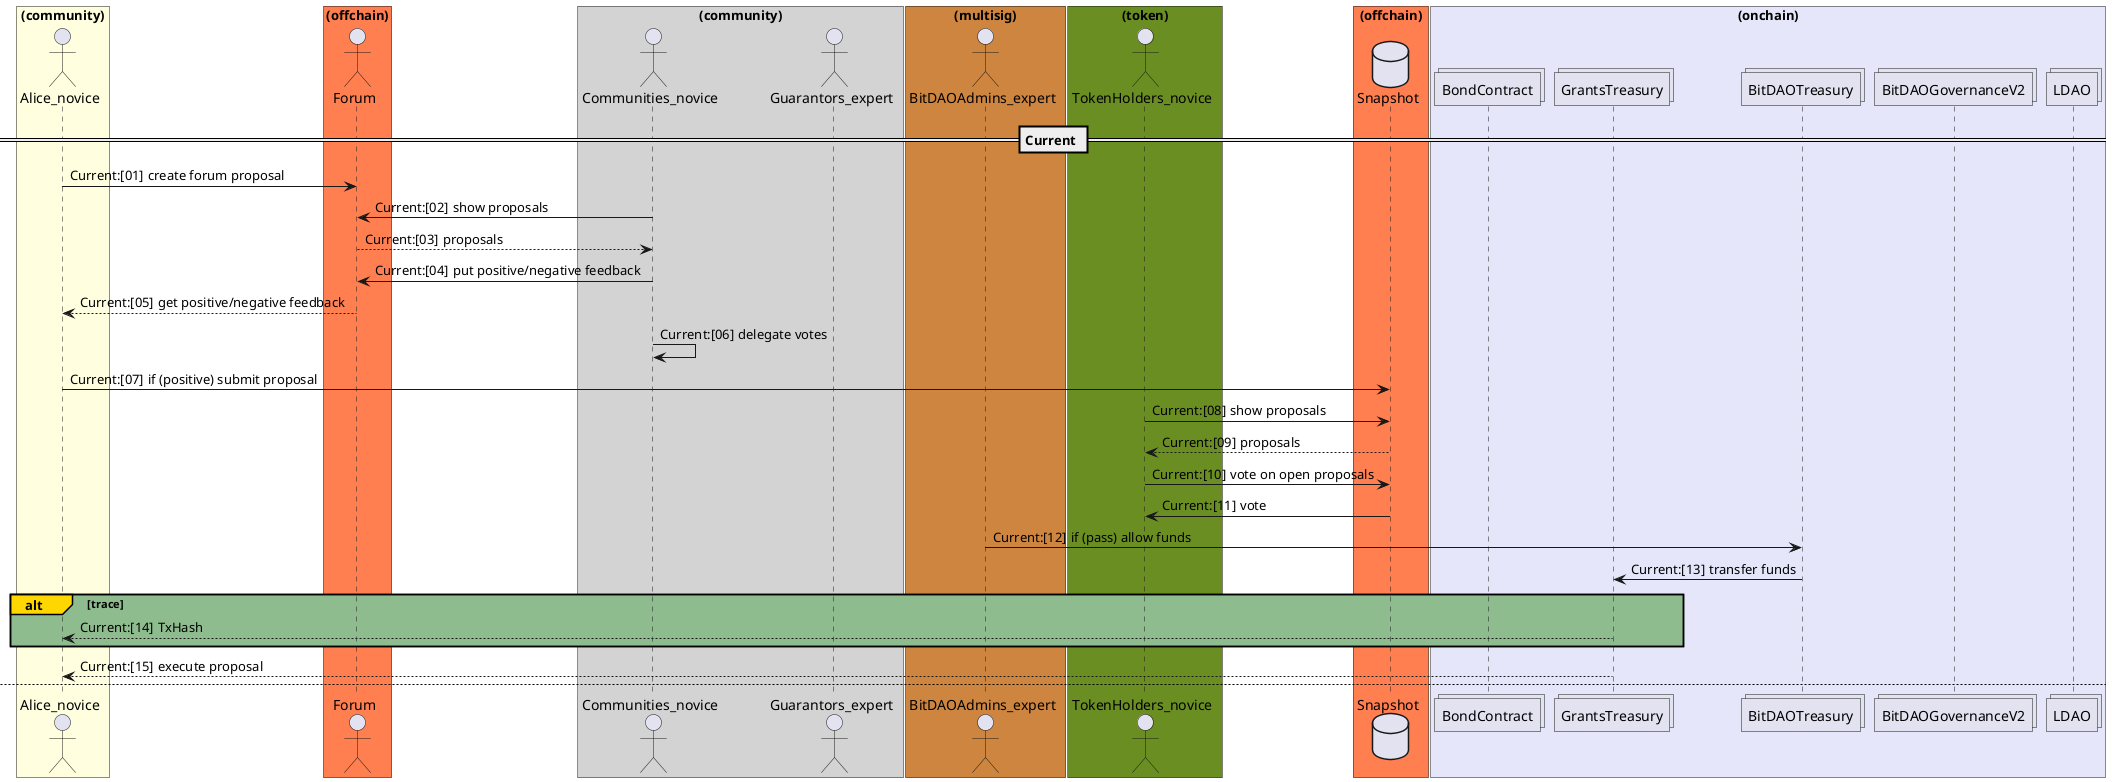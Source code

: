 @startuml
'https://plantuml.com/sequence-diagram
box "(community)" #LightYellow
actor Alice_novice as alice
end box

box "(offchain)" #Coral
actor Forum as forum
end box

box "(community)" #LightGray
actor Communities_novice as community
actor Guarantors_expert as guarantor
end box

box "(multisig)" #Peru
actor BitDAOAdmins_expert as bitdaoadmin
end box

box "(token)" #OliveDrab
actor TokenHolders_novice as tokenholders
endbox

box "(offchain)" #Coral
database Snapshot as snapshot
end box

box "(onchain)" #Lavender
collections BondContract as bondcontract
'collections RewardContract as rewardcontract
'collections InsuranceContract as insurancecontract
collections GrantsTreasury as grantstreasury
collections BitDAOTreasury as bitdaotreasury
collections BitDAOGovernanceV2 as bitdaogovernance
collections LDAO
end box

autonumber "Current:[00]"

== Current ==

alice -> forum: create forum proposal

community -> forum: show proposals
community <-- forum: proposals
community -> forum: put positive/negative feedback

alice <-- forum: get positive/negative feedback

community -> community: delegate votes

alice -> snapshot: if (positive) submit proposal

tokenholders -> snapshot: show proposals
tokenholders <-- snapshot: proposals
tokenholders -> snapshot: vote on open proposals
tokenholders <- snapshot: vote
bitdaoadmin -> bitdaotreasury: if (pass) allow funds
bitdaotreasury -> grantstreasury: transfer funds

alt#Gold #DarkSeaGreen trace
  alice <-- grantstreasury: TxHash
end

alice <-- grantstreasury: execute proposal

newpage

autonumber "Bond:[00]"

== Bond ==

alice -> forum: create forum proposal
alice <- guarantor: positive/negative feedback
alice -> bondcontract: if (positive) create bond (specify reward mechanism)

guarantor -> bondcontract: contribute BIT tokens
bondcontract <-- guarantor: ERC20 Fungible bond tokens (1:1 swap)

community -> community: delegate votes

alice -> snapshot: if (positive) submit proposal

tokenholders -> snapshot: show proposals
tokenholders <-- snapshot: proposals
tokenholders -> snapshot: vote on open proposals
tokenholders <- snapshot: vote

bitdaoadmin -> bitdaotreasury: if (pass) allow funds
bitdaotreasury -> grantstreasury: transfer funds

'bondcontract -> rewardcontract: deploy bonded funds to earn rewards
'bondcontract <-- rewardcontract: issue rewards during lockup

'bondcontract -> insurancecontract: deploy insurance on bonded funds
'bondcontract <-- insurancecontract: provide receipt of insurance terms

alice <-- grantstreasury: execute proposal

community -> community: delegate votes

alice -> snapshot: submit release request
guarantor -> snapshot: show proposals
guarantor <-- snapshot: proposals
guarantor -> snapshot: vote to release or proportional slash

bitdaoadmin -> snapshot: show vote result
bitdaoadmin <-- snapshot: pass/fail

alt#Gold #LightBlue pass
    bitdaoadmin -> bondcontract: release bond

    guarantor -> bondcontract: submit and redeem bond tokens
    bondcontract <-- guarantor: transfer BIT tokens
    bondcontract <-- guarantor: transfer Reward tokens
else #Pink fail
    bitdaoadmin -> bondcontract: slash bond
    bondcontract -> bitdaotreasury: transfer slashed BIT tokens
    guarantor -> bondcontract: submit and redeem bond tokens (relative to unslashed portion)
    bondcontract <-- guarantor: transfer BIT tokens
end

  alt#Gold #DarkSeaGreen trace
    bitdaoadmin <-- bondcontract: TxHash
  end

newpage

autonumber "Roles:[00]"

== Roles ==

alice -> forum: submit create role proposal
community -> forum: list role proposals
community <-- forum: role proposals
community -> forum: positive/negative feedback
alice <-- forum: get positive/negative feedback

community -> community: delegate votes

alice -> snapshot: if (positive) create admin role

bitdaoadmin -> snapshot: list role proposals
bitdaoadmin <-- snapshot: role proposals
bitdaoadmin -> snapshot: show results
bitdaoadmin <-- snapshot: results

bitdaoadmin -> bitdaogovernance: if (pass) create role

alt#Gold #DarkSeaGreen trace
  bitdaoadmin <-- bitdaogovernance: TxHash
end




@enduml